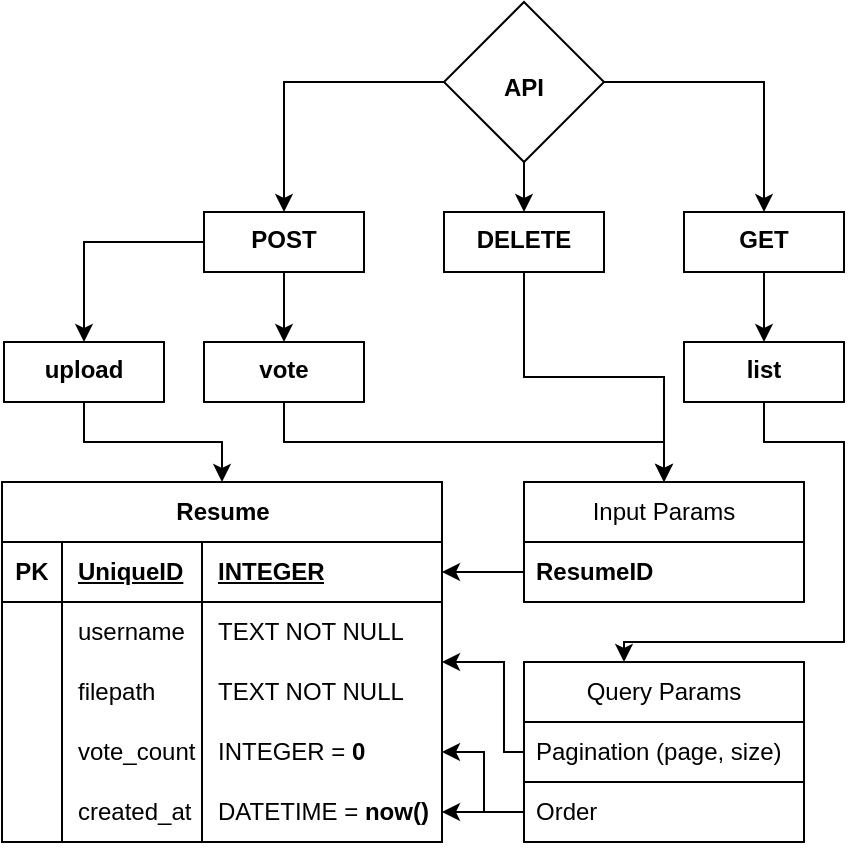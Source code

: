 <mxfile version="24.7.8">
  <diagram name="Page-1" id="Tj5_6kOjvvq5wdwKZJTd">
    <mxGraphModel dx="688" dy="838" grid="1" gridSize="10" guides="1" tooltips="1" connect="1" arrows="1" fold="1" page="1" pageScale="1" pageWidth="850" pageHeight="1100" math="0" shadow="0">
      <root>
        <mxCell id="0" />
        <mxCell id="1" parent="0" />
        <mxCell id="d6mhPitbmyGSVgZR19b3-31" value="Resume" style="shape=table;startSize=30;container=1;collapsible=1;childLayout=tableLayout;fixedRows=1;rowLines=0;fontStyle=1;align=center;resizeLast=1;html=1;" parent="1" vertex="1">
          <mxGeometry x="99" y="400" width="220" height="180" as="geometry" />
        </mxCell>
        <mxCell id="d6mhPitbmyGSVgZR19b3-32" value="" style="shape=tableRow;horizontal=0;startSize=0;swimlaneHead=0;swimlaneBody=0;fillColor=none;collapsible=0;dropTarget=0;points=[[0,0.5],[1,0.5]];portConstraint=eastwest;top=0;left=0;right=0;bottom=1;" parent="d6mhPitbmyGSVgZR19b3-31" vertex="1">
          <mxGeometry y="30" width="220" height="30" as="geometry" />
        </mxCell>
        <mxCell id="d6mhPitbmyGSVgZR19b3-33" value="PK" style="shape=partialRectangle;connectable=0;fillColor=none;top=0;left=0;bottom=0;right=0;fontStyle=1;overflow=hidden;whiteSpace=wrap;html=1;" parent="d6mhPitbmyGSVgZR19b3-32" vertex="1">
          <mxGeometry width="30" height="30" as="geometry">
            <mxRectangle width="30" height="30" as="alternateBounds" />
          </mxGeometry>
        </mxCell>
        <mxCell id="d6mhPitbmyGSVgZR19b3-34" value="UniqueID" style="shape=partialRectangle;connectable=0;fillColor=none;top=0;left=0;bottom=0;right=0;align=left;spacingLeft=6;fontStyle=5;overflow=hidden;whiteSpace=wrap;html=1;" parent="d6mhPitbmyGSVgZR19b3-32" vertex="1">
          <mxGeometry x="30" width="70" height="30" as="geometry">
            <mxRectangle width="70" height="30" as="alternateBounds" />
          </mxGeometry>
        </mxCell>
        <mxCell id="d6mhPitbmyGSVgZR19b3-86" value="INTEGER" style="shape=partialRectangle;connectable=0;fillColor=none;top=0;left=0;bottom=0;right=0;align=left;spacingLeft=6;fontStyle=5;overflow=hidden;whiteSpace=wrap;html=1;" parent="d6mhPitbmyGSVgZR19b3-32" vertex="1">
          <mxGeometry x="100" width="120" height="30" as="geometry">
            <mxRectangle width="120" height="30" as="alternateBounds" />
          </mxGeometry>
        </mxCell>
        <mxCell id="d6mhPitbmyGSVgZR19b3-35" value="" style="shape=tableRow;horizontal=0;startSize=0;swimlaneHead=0;swimlaneBody=0;fillColor=none;collapsible=0;dropTarget=0;points=[[0,0.5],[1,0.5]];portConstraint=eastwest;top=0;left=0;right=0;bottom=0;strokeColor=inherit;" parent="d6mhPitbmyGSVgZR19b3-31" vertex="1">
          <mxGeometry y="60" width="220" height="30" as="geometry" />
        </mxCell>
        <mxCell id="d6mhPitbmyGSVgZR19b3-36" value="" style="shape=partialRectangle;connectable=0;fillColor=none;top=0;left=0;bottom=0;right=0;editable=1;overflow=hidden;whiteSpace=wrap;html=1;strokeColor=default;" parent="d6mhPitbmyGSVgZR19b3-35" vertex="1">
          <mxGeometry width="30" height="30" as="geometry">
            <mxRectangle width="30" height="30" as="alternateBounds" />
          </mxGeometry>
        </mxCell>
        <mxCell id="d6mhPitbmyGSVgZR19b3-37" value="username" style="shape=partialRectangle;connectable=0;fillColor=none;top=0;left=0;bottom=0;right=0;align=left;spacingLeft=6;overflow=hidden;whiteSpace=wrap;html=1;strokeColor=default;" parent="d6mhPitbmyGSVgZR19b3-35" vertex="1">
          <mxGeometry x="30" width="70" height="30" as="geometry">
            <mxRectangle width="70" height="30" as="alternateBounds" />
          </mxGeometry>
        </mxCell>
        <mxCell id="d6mhPitbmyGSVgZR19b3-87" value="TEXT NOT NULL" style="shape=partialRectangle;connectable=0;fillColor=none;top=0;left=0;bottom=0;right=0;align=left;spacingLeft=6;overflow=hidden;whiteSpace=wrap;html=1;strokeColor=default;" parent="d6mhPitbmyGSVgZR19b3-35" vertex="1">
          <mxGeometry x="100" width="120" height="30" as="geometry">
            <mxRectangle width="120" height="30" as="alternateBounds" />
          </mxGeometry>
        </mxCell>
        <mxCell id="d6mhPitbmyGSVgZR19b3-38" value="" style="shape=tableRow;horizontal=0;startSize=0;swimlaneHead=0;swimlaneBody=0;fillColor=none;collapsible=0;dropTarget=0;points=[[0,0.5],[1,0.5]];portConstraint=eastwest;top=0;left=0;right=0;bottom=0;strokeColor=default;" parent="d6mhPitbmyGSVgZR19b3-31" vertex="1">
          <mxGeometry y="90" width="220" height="30" as="geometry" />
        </mxCell>
        <mxCell id="d6mhPitbmyGSVgZR19b3-39" value="" style="shape=partialRectangle;connectable=0;fillColor=none;top=0;left=0;bottom=0;right=0;editable=1;overflow=hidden;whiteSpace=wrap;html=1;" parent="d6mhPitbmyGSVgZR19b3-38" vertex="1">
          <mxGeometry width="30" height="30" as="geometry">
            <mxRectangle width="30" height="30" as="alternateBounds" />
          </mxGeometry>
        </mxCell>
        <mxCell id="d6mhPitbmyGSVgZR19b3-40" value="filepath" style="shape=partialRectangle;connectable=0;fillColor=none;top=0;left=0;bottom=0;right=0;align=left;spacingLeft=6;overflow=hidden;whiteSpace=wrap;html=1;strokeColor=default;strokeWidth=10;" parent="d6mhPitbmyGSVgZR19b3-38" vertex="1">
          <mxGeometry x="30" width="70" height="30" as="geometry">
            <mxRectangle width="70" height="30" as="alternateBounds" />
          </mxGeometry>
        </mxCell>
        <mxCell id="d6mhPitbmyGSVgZR19b3-88" value="TEXT NOT NULL" style="shape=partialRectangle;connectable=0;fillColor=none;top=0;left=0;bottom=0;right=0;align=left;spacingLeft=6;overflow=hidden;whiteSpace=wrap;html=1;strokeColor=default;strokeWidth=10;" parent="d6mhPitbmyGSVgZR19b3-38" vertex="1">
          <mxGeometry x="100" width="120" height="30" as="geometry">
            <mxRectangle width="120" height="30" as="alternateBounds" />
          </mxGeometry>
        </mxCell>
        <mxCell id="d6mhPitbmyGSVgZR19b3-83" style="shape=tableRow;horizontal=0;startSize=0;swimlaneHead=0;swimlaneBody=0;fillColor=none;collapsible=0;dropTarget=0;points=[[0,0.5],[1,0.5]];portConstraint=eastwest;top=0;left=0;right=0;bottom=0;strokeColor=default;" parent="d6mhPitbmyGSVgZR19b3-31" vertex="1">
          <mxGeometry y="120" width="220" height="30" as="geometry" />
        </mxCell>
        <mxCell id="d6mhPitbmyGSVgZR19b3-84" style="shape=partialRectangle;connectable=0;fillColor=none;top=0;left=0;bottom=0;right=0;editable=1;overflow=hidden;whiteSpace=wrap;html=1;" parent="d6mhPitbmyGSVgZR19b3-83" vertex="1">
          <mxGeometry width="30" height="30" as="geometry">
            <mxRectangle width="30" height="30" as="alternateBounds" />
          </mxGeometry>
        </mxCell>
        <mxCell id="d6mhPitbmyGSVgZR19b3-85" value="vote_count" style="shape=partialRectangle;connectable=0;fillColor=none;top=0;left=0;bottom=0;right=0;align=left;spacingLeft=6;overflow=hidden;whiteSpace=wrap;html=1;strokeColor=default;strokeWidth=10;" parent="d6mhPitbmyGSVgZR19b3-83" vertex="1">
          <mxGeometry x="30" width="70" height="30" as="geometry">
            <mxRectangle width="70" height="30" as="alternateBounds" />
          </mxGeometry>
        </mxCell>
        <mxCell id="d6mhPitbmyGSVgZR19b3-89" value="INTEGER = &lt;b&gt;0&lt;/b&gt;" style="shape=partialRectangle;connectable=0;fillColor=none;top=0;left=0;bottom=0;right=0;align=left;spacingLeft=6;overflow=hidden;whiteSpace=wrap;html=1;strokeColor=default;strokeWidth=10;" parent="d6mhPitbmyGSVgZR19b3-83" vertex="1">
          <mxGeometry x="100" width="120" height="30" as="geometry">
            <mxRectangle width="120" height="30" as="alternateBounds" />
          </mxGeometry>
        </mxCell>
        <mxCell id="d6mhPitbmyGSVgZR19b3-152" style="shape=tableRow;horizontal=0;startSize=0;swimlaneHead=0;swimlaneBody=0;fillColor=none;collapsible=0;dropTarget=0;points=[[0,0.5],[1,0.5]];portConstraint=eastwest;top=0;left=0;right=0;bottom=0;strokeColor=default;" parent="d6mhPitbmyGSVgZR19b3-31" vertex="1">
          <mxGeometry y="150" width="220" height="30" as="geometry" />
        </mxCell>
        <mxCell id="d6mhPitbmyGSVgZR19b3-153" style="shape=partialRectangle;connectable=0;fillColor=none;top=0;left=0;bottom=0;right=0;editable=1;overflow=hidden;whiteSpace=wrap;html=1;" parent="d6mhPitbmyGSVgZR19b3-152" vertex="1">
          <mxGeometry width="30" height="30" as="geometry">
            <mxRectangle width="30" height="30" as="alternateBounds" />
          </mxGeometry>
        </mxCell>
        <mxCell id="d6mhPitbmyGSVgZR19b3-154" value="created_at" style="shape=partialRectangle;connectable=0;fillColor=none;top=0;left=0;bottom=0;right=0;align=left;spacingLeft=6;overflow=hidden;whiteSpace=wrap;html=1;strokeColor=default;strokeWidth=10;" parent="d6mhPitbmyGSVgZR19b3-152" vertex="1">
          <mxGeometry x="30" width="70" height="30" as="geometry">
            <mxRectangle width="70" height="30" as="alternateBounds" />
          </mxGeometry>
        </mxCell>
        <mxCell id="d6mhPitbmyGSVgZR19b3-155" value="DATETIME = &lt;b&gt;now()&lt;/b&gt;" style="shape=partialRectangle;connectable=0;fillColor=none;top=0;left=0;bottom=0;right=0;align=left;spacingLeft=6;overflow=hidden;whiteSpace=wrap;html=1;strokeColor=default;strokeWidth=10;" parent="d6mhPitbmyGSVgZR19b3-152" vertex="1">
          <mxGeometry x="100" width="120" height="30" as="geometry">
            <mxRectangle width="120" height="30" as="alternateBounds" />
          </mxGeometry>
        </mxCell>
        <mxCell id="d6mhPitbmyGSVgZR19b3-96" style="edgeStyle=orthogonalEdgeStyle;rounded=0;orthogonalLoop=1;jettySize=auto;html=1;" parent="1" source="d6mhPitbmyGSVgZR19b3-46" target="d6mhPitbmyGSVgZR19b3-94" edge="1">
          <mxGeometry relative="1" as="geometry" />
        </mxCell>
        <mxCell id="d6mhPitbmyGSVgZR19b3-164" style="edgeStyle=orthogonalEdgeStyle;rounded=0;orthogonalLoop=1;jettySize=auto;html=1;" parent="1" source="d6mhPitbmyGSVgZR19b3-46" target="d6mhPitbmyGSVgZR19b3-97" edge="1">
          <mxGeometry relative="1" as="geometry" />
        </mxCell>
        <mxCell id="TeZ_WPgDDWNaJNG1FCFN-2" value="" style="edgeStyle=orthogonalEdgeStyle;rounded=0;orthogonalLoop=1;jettySize=auto;html=1;" edge="1" parent="1" source="d6mhPitbmyGSVgZR19b3-46" target="TeZ_WPgDDWNaJNG1FCFN-1">
          <mxGeometry relative="1" as="geometry" />
        </mxCell>
        <mxCell id="d6mhPitbmyGSVgZR19b3-46" value="&lt;div style=&quot;&quot;&gt;&lt;b style=&quot;background-color: initial;&quot;&gt;&lt;br&gt;&lt;/b&gt;&lt;/div&gt;&lt;div style=&quot;&quot;&gt;&lt;b style=&quot;background-color: initial;&quot;&gt;&lt;br&gt;&lt;/b&gt;&lt;/div&gt;&lt;div style=&quot;&quot;&gt;&lt;b style=&quot;background-color: initial;&quot;&gt;API&lt;/b&gt;&lt;/div&gt;" style="rhombus;whiteSpace=wrap;html=1;verticalAlign=top;align=center;" parent="1" vertex="1">
          <mxGeometry x="320" y="160" width="80" height="80" as="geometry" />
        </mxCell>
        <mxCell id="d6mhPitbmyGSVgZR19b3-120" style="edgeStyle=orthogonalEdgeStyle;rounded=0;orthogonalLoop=1;jettySize=auto;html=1;" parent="1" source="d6mhPitbmyGSVgZR19b3-51" target="d6mhPitbmyGSVgZR19b3-31" edge="1">
          <mxGeometry relative="1" as="geometry" />
        </mxCell>
        <mxCell id="d6mhPitbmyGSVgZR19b3-51" value="&lt;b&gt;upload&lt;/b&gt;" style="whiteSpace=wrap;html=1;verticalAlign=top;" parent="1" vertex="1">
          <mxGeometry x="100" y="330" width="80" height="30" as="geometry" />
        </mxCell>
        <mxCell id="_-eJwkj7zpDvc9RZqbfX-11" style="edgeStyle=orthogonalEdgeStyle;rounded=0;orthogonalLoop=1;jettySize=auto;html=1;" parent="1" source="d6mhPitbmyGSVgZR19b3-55" target="d6mhPitbmyGSVgZR19b3-66" edge="1">
          <mxGeometry relative="1" as="geometry">
            <Array as="points">
              <mxPoint x="240" y="380" />
              <mxPoint x="430" y="380" />
            </Array>
          </mxGeometry>
        </mxCell>
        <mxCell id="d6mhPitbmyGSVgZR19b3-55" value="&lt;b&gt;vote&lt;/b&gt;" style="whiteSpace=wrap;html=1;verticalAlign=top;" parent="1" vertex="1">
          <mxGeometry x="200" y="330" width="80" height="30" as="geometry" />
        </mxCell>
        <mxCell id="_-eJwkj7zpDvc9RZqbfX-5" style="edgeStyle=orthogonalEdgeStyle;rounded=0;orthogonalLoop=1;jettySize=auto;html=1;" parent="1" source="d6mhPitbmyGSVgZR19b3-58" target="d6mhPitbmyGSVgZR19b3-60" edge="1">
          <mxGeometry relative="1" as="geometry">
            <Array as="points">
              <mxPoint x="480" y="380" />
              <mxPoint x="520" y="380" />
              <mxPoint x="520" y="480" />
              <mxPoint x="410" y="480" />
            </Array>
          </mxGeometry>
        </mxCell>
        <mxCell id="d6mhPitbmyGSVgZR19b3-58" value="&lt;b&gt;list&lt;/b&gt;" style="whiteSpace=wrap;html=1;verticalAlign=top;" parent="1" vertex="1">
          <mxGeometry x="440" y="330" width="80" height="30" as="geometry" />
        </mxCell>
        <mxCell id="_-eJwkj7zpDvc9RZqbfX-7" style="edgeStyle=orthogonalEdgeStyle;rounded=0;orthogonalLoop=1;jettySize=auto;html=1;" parent="1" source="d6mhPitbmyGSVgZR19b3-60" target="d6mhPitbmyGSVgZR19b3-31" edge="1">
          <mxGeometry relative="1" as="geometry">
            <Array as="points">
              <mxPoint x="350" y="535" />
              <mxPoint x="350" y="490" />
            </Array>
          </mxGeometry>
        </mxCell>
        <mxCell id="d6mhPitbmyGSVgZR19b3-60" value="Query Params" style="swimlane;fontStyle=0;childLayout=stackLayout;horizontal=1;startSize=30;horizontalStack=0;resizeParent=1;resizeParentMax=0;resizeLast=0;collapsible=1;marginBottom=0;whiteSpace=wrap;html=1;" parent="1" vertex="1">
          <mxGeometry x="360" y="490" width="140" height="90" as="geometry" />
        </mxCell>
        <mxCell id="d6mhPitbmyGSVgZR19b3-61" value="Pagination (page, size)" style="text;strokeColor=default;fillColor=none;align=left;verticalAlign=middle;spacingLeft=4;spacingRight=4;overflow=hidden;points=[[0,0.5],[1,0.5]];portConstraint=eastwest;rotatable=0;whiteSpace=wrap;html=1;" parent="d6mhPitbmyGSVgZR19b3-60" vertex="1">
          <mxGeometry y="30" width="140" height="30" as="geometry" />
        </mxCell>
        <mxCell id="_-eJwkj7zpDvc9RZqbfX-1" value="Order" style="text;strokeColor=default;fillColor=none;align=left;verticalAlign=middle;spacingLeft=4;spacingRight=4;overflow=hidden;points=[[0,0.5],[1,0.5]];portConstraint=eastwest;rotatable=0;whiteSpace=wrap;html=1;" parent="d6mhPitbmyGSVgZR19b3-60" vertex="1">
          <mxGeometry y="60" width="140" height="30" as="geometry" />
        </mxCell>
        <mxCell id="d6mhPitbmyGSVgZR19b3-66" value="Input Params" style="swimlane;fontStyle=0;childLayout=stackLayout;horizontal=1;startSize=30;horizontalStack=0;resizeParent=1;resizeParentMax=0;resizeLast=0;collapsible=1;marginBottom=0;whiteSpace=wrap;html=1;" parent="1" vertex="1">
          <mxGeometry x="360" y="400" width="140" height="60" as="geometry" />
        </mxCell>
        <mxCell id="d6mhPitbmyGSVgZR19b3-67" value="&lt;b&gt;ResumeID&lt;/b&gt;" style="text;strokeColor=default;fillColor=none;align=left;verticalAlign=middle;spacingLeft=4;spacingRight=4;overflow=hidden;points=[[0,0.5],[1,0.5]];portConstraint=eastwest;rotatable=0;whiteSpace=wrap;html=1;" parent="d6mhPitbmyGSVgZR19b3-66" vertex="1">
          <mxGeometry y="30" width="140" height="30" as="geometry" />
        </mxCell>
        <mxCell id="d6mhPitbmyGSVgZR19b3-99" value="" style="edgeStyle=orthogonalEdgeStyle;rounded=0;orthogonalLoop=1;jettySize=auto;html=1;" parent="1" source="d6mhPitbmyGSVgZR19b3-94" target="d6mhPitbmyGSVgZR19b3-55" edge="1">
          <mxGeometry relative="1" as="geometry" />
        </mxCell>
        <mxCell id="d6mhPitbmyGSVgZR19b3-100" style="edgeStyle=orthogonalEdgeStyle;rounded=0;orthogonalLoop=1;jettySize=auto;html=1;" parent="1" source="d6mhPitbmyGSVgZR19b3-94" target="d6mhPitbmyGSVgZR19b3-51" edge="1">
          <mxGeometry relative="1" as="geometry" />
        </mxCell>
        <mxCell id="d6mhPitbmyGSVgZR19b3-94" value="&lt;b&gt;POST&lt;/b&gt;" style="whiteSpace=wrap;html=1;verticalAlign=top;" parent="1" vertex="1">
          <mxGeometry x="200" y="265" width="80" height="30" as="geometry" />
        </mxCell>
        <mxCell id="d6mhPitbmyGSVgZR19b3-169" style="edgeStyle=orthogonalEdgeStyle;rounded=0;orthogonalLoop=1;jettySize=auto;html=1;" parent="1" source="d6mhPitbmyGSVgZR19b3-97" target="d6mhPitbmyGSVgZR19b3-58" edge="1">
          <mxGeometry relative="1" as="geometry" />
        </mxCell>
        <mxCell id="d6mhPitbmyGSVgZR19b3-97" value="&lt;b&gt;GET&lt;/b&gt;" style="whiteSpace=wrap;html=1;verticalAlign=top;" parent="1" vertex="1">
          <mxGeometry x="440" y="265" width="80" height="30" as="geometry" />
        </mxCell>
        <mxCell id="_-eJwkj7zpDvc9RZqbfX-2" style="edgeStyle=orthogonalEdgeStyle;rounded=0;orthogonalLoop=1;jettySize=auto;html=1;" parent="1" source="d6mhPitbmyGSVgZR19b3-67" target="d6mhPitbmyGSVgZR19b3-32" edge="1">
          <mxGeometry relative="1" as="geometry" />
        </mxCell>
        <mxCell id="_-eJwkj7zpDvc9RZqbfX-8" style="edgeStyle=orthogonalEdgeStyle;rounded=0;orthogonalLoop=1;jettySize=auto;html=1;" parent="1" source="_-eJwkj7zpDvc9RZqbfX-1" target="d6mhPitbmyGSVgZR19b3-83" edge="1">
          <mxGeometry relative="1" as="geometry">
            <Array as="points">
              <mxPoint x="340" y="565" />
              <mxPoint x="340" y="535" />
            </Array>
          </mxGeometry>
        </mxCell>
        <mxCell id="_-eJwkj7zpDvc9RZqbfX-9" style="edgeStyle=orthogonalEdgeStyle;rounded=0;orthogonalLoop=1;jettySize=auto;html=1;" parent="1" source="_-eJwkj7zpDvc9RZqbfX-1" target="d6mhPitbmyGSVgZR19b3-152" edge="1">
          <mxGeometry relative="1" as="geometry" />
        </mxCell>
        <mxCell id="TeZ_WPgDDWNaJNG1FCFN-3" style="edgeStyle=orthogonalEdgeStyle;rounded=0;orthogonalLoop=1;jettySize=auto;html=1;entryX=0.5;entryY=0;entryDx=0;entryDy=0;" edge="1" parent="1" source="TeZ_WPgDDWNaJNG1FCFN-1" target="d6mhPitbmyGSVgZR19b3-66">
          <mxGeometry relative="1" as="geometry" />
        </mxCell>
        <mxCell id="TeZ_WPgDDWNaJNG1FCFN-1" value="&lt;b&gt;DELETE&lt;/b&gt;" style="whiteSpace=wrap;html=1;verticalAlign=top;" vertex="1" parent="1">
          <mxGeometry x="320" y="265" width="80" height="30" as="geometry" />
        </mxCell>
      </root>
    </mxGraphModel>
  </diagram>
</mxfile>
